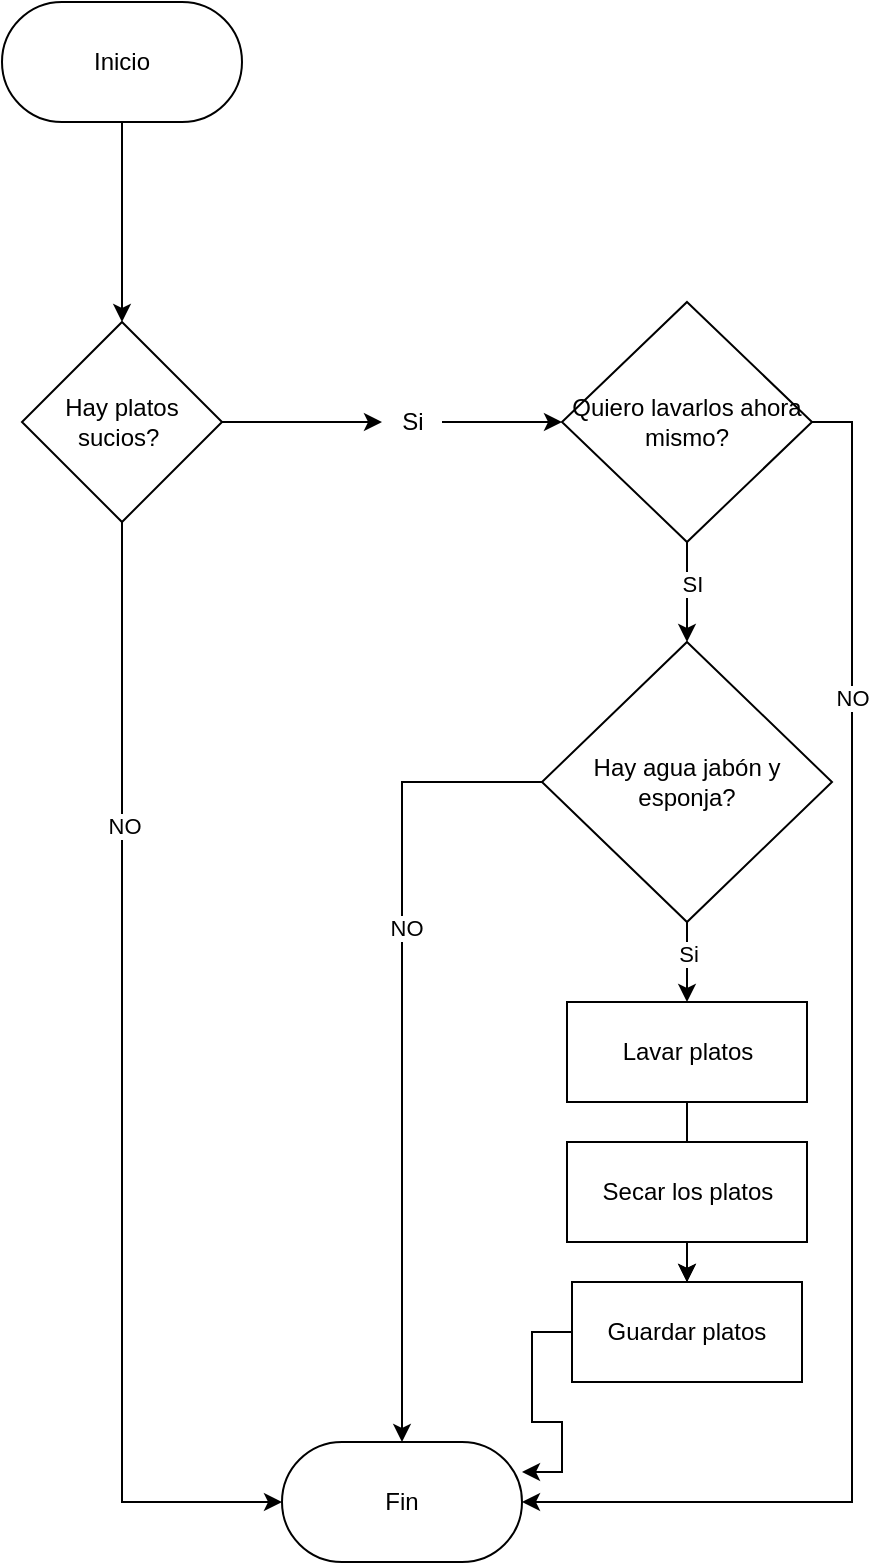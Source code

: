 <mxfile>
    <diagram id="eloxiwxLOeTARcMV7Tl1" name="Page-1">
        <mxGraphModel dx="573" dy="669" grid="1" gridSize="10" guides="1" tooltips="1" connect="1" arrows="1" fold="1" page="1" pageScale="1" pageWidth="850" pageHeight="1100" math="0" shadow="0">
            <root>
                <mxCell id="0"/>
                <mxCell id="1" parent="0"/>
                <mxCell id="6" value="" style="edgeStyle=orthogonalEdgeStyle;rounded=0;orthogonalLoop=1;jettySize=auto;html=1;" edge="1" parent="1" source="3" target="5">
                    <mxGeometry relative="1" as="geometry"/>
                </mxCell>
                <mxCell id="3" value="Inicio" style="rounded=1;whiteSpace=wrap;html=1;arcSize=50;" vertex="1" parent="1">
                    <mxGeometry x="40" y="20" width="120" height="60" as="geometry"/>
                </mxCell>
                <mxCell id="8" value="" style="edgeStyle=orthogonalEdgeStyle;rounded=0;orthogonalLoop=1;jettySize=auto;html=1;" edge="1" parent="1" source="9" target="7">
                    <mxGeometry relative="1" as="geometry"/>
                </mxCell>
                <mxCell id="15" style="edgeStyle=orthogonalEdgeStyle;rounded=0;orthogonalLoop=1;jettySize=auto;html=1;" edge="1" parent="1" source="5" target="12">
                    <mxGeometry relative="1" as="geometry">
                        <Array as="points">
                            <mxPoint x="100" y="770"/>
                        </Array>
                    </mxGeometry>
                </mxCell>
                <mxCell id="17" value="NO" style="edgeLabel;html=1;align=center;verticalAlign=middle;resizable=0;points=[];" vertex="1" connectable="0" parent="15">
                    <mxGeometry x="-0.467" y="1" relative="1" as="geometry">
                        <mxPoint as="offset"/>
                    </mxGeometry>
                </mxCell>
                <mxCell id="5" value="Hay platos sucios?&amp;nbsp;" style="rhombus;whiteSpace=wrap;html=1;" vertex="1" parent="1">
                    <mxGeometry x="50" y="180" width="100" height="100" as="geometry"/>
                </mxCell>
                <mxCell id="11" value="" style="edgeStyle=orthogonalEdgeStyle;rounded=0;orthogonalLoop=1;jettySize=auto;html=1;" edge="1" parent="1" source="7" target="10">
                    <mxGeometry relative="1" as="geometry"/>
                </mxCell>
                <mxCell id="16" value="SI" style="edgeLabel;html=1;align=center;verticalAlign=middle;resizable=0;points=[];" vertex="1" connectable="0" parent="11">
                    <mxGeometry x="-0.167" y="2" relative="1" as="geometry">
                        <mxPoint as="offset"/>
                    </mxGeometry>
                </mxCell>
                <mxCell id="13" style="edgeStyle=orthogonalEdgeStyle;rounded=0;orthogonalLoop=1;jettySize=auto;html=1;exitX=1;exitY=0.5;exitDx=0;exitDy=0;entryX=1;entryY=0.5;entryDx=0;entryDy=0;" edge="1" parent="1" source="7" target="12">
                    <mxGeometry relative="1" as="geometry"/>
                </mxCell>
                <mxCell id="14" value="NO" style="edgeLabel;html=1;align=center;verticalAlign=middle;resizable=0;points=[];" vertex="1" connectable="0" parent="13">
                    <mxGeometry x="-0.565" relative="1" as="geometry">
                        <mxPoint as="offset"/>
                    </mxGeometry>
                </mxCell>
                <mxCell id="7" value="Quiero lavarlos ahora mismo?" style="rhombus;whiteSpace=wrap;html=1;" vertex="1" parent="1">
                    <mxGeometry x="320" y="170" width="125" height="120" as="geometry"/>
                </mxCell>
                <mxCell id="19" style="edgeStyle=orthogonalEdgeStyle;rounded=0;orthogonalLoop=1;jettySize=auto;html=1;entryX=0.5;entryY=0;entryDx=0;entryDy=0;" edge="1" parent="1" source="10" target="12">
                    <mxGeometry relative="1" as="geometry"/>
                </mxCell>
                <mxCell id="20" value="NO" style="edgeLabel;html=1;align=center;verticalAlign=middle;resizable=0;points=[];" vertex="1" connectable="0" parent="19">
                    <mxGeometry x="-0.288" y="2" relative="1" as="geometry">
                        <mxPoint as="offset"/>
                    </mxGeometry>
                </mxCell>
                <mxCell id="22" value="" style="edgeStyle=orthogonalEdgeStyle;rounded=0;orthogonalLoop=1;jettySize=auto;html=1;" edge="1" parent="1" source="10" target="21">
                    <mxGeometry relative="1" as="geometry"/>
                </mxCell>
                <mxCell id="23" value="Si" style="edgeLabel;html=1;align=center;verticalAlign=middle;resizable=0;points=[];" vertex="1" connectable="0" parent="22">
                    <mxGeometry x="0.433" y="2" relative="1" as="geometry">
                        <mxPoint x="-2" y="-13" as="offset"/>
                    </mxGeometry>
                </mxCell>
                <mxCell id="10" value="&lt;span&gt;Hay agua jabón y esponja?&lt;/span&gt;" style="rhombus;whiteSpace=wrap;html=1;" vertex="1" parent="1">
                    <mxGeometry x="310" y="340" width="145" height="140" as="geometry"/>
                </mxCell>
                <mxCell id="12" value="Fin" style="rounded=1;whiteSpace=wrap;html=1;arcSize=50;" vertex="1" parent="1">
                    <mxGeometry x="180" y="740" width="120" height="60" as="geometry"/>
                </mxCell>
                <mxCell id="9" value="Si" style="text;html=1;align=center;verticalAlign=middle;resizable=0;points=[];autosize=1;" vertex="1" parent="1">
                    <mxGeometry x="230" y="220" width="30" height="20" as="geometry"/>
                </mxCell>
                <mxCell id="18" value="" style="edgeStyle=orthogonalEdgeStyle;rounded=0;orthogonalLoop=1;jettySize=auto;html=1;" edge="1" parent="1" source="5" target="9">
                    <mxGeometry relative="1" as="geometry">
                        <mxPoint x="150" y="230" as="sourcePoint"/>
                        <mxPoint x="320" y="230" as="targetPoint"/>
                    </mxGeometry>
                </mxCell>
                <mxCell id="26" value="" style="edgeStyle=orthogonalEdgeStyle;rounded=0;orthogonalLoop=1;jettySize=auto;html=1;" edge="1" parent="1" source="21" target="25">
                    <mxGeometry relative="1" as="geometry"/>
                </mxCell>
                <mxCell id="21" value="Lavar platos" style="rounded=0;whiteSpace=wrap;html=1;" vertex="1" parent="1">
                    <mxGeometry x="322.5" y="520" width="120" height="50" as="geometry"/>
                </mxCell>
                <mxCell id="27" value="" style="edgeStyle=orthogonalEdgeStyle;rounded=0;orthogonalLoop=1;jettySize=auto;html=1;" edge="1" parent="1" source="24" target="25">
                    <mxGeometry relative="1" as="geometry"/>
                </mxCell>
                <mxCell id="24" value="Secar los platos" style="rounded=0;whiteSpace=wrap;html=1;" vertex="1" parent="1">
                    <mxGeometry x="322.5" y="590" width="120" height="50" as="geometry"/>
                </mxCell>
                <mxCell id="28" style="edgeStyle=orthogonalEdgeStyle;rounded=0;orthogonalLoop=1;jettySize=auto;html=1;entryX=1;entryY=0.25;entryDx=0;entryDy=0;" edge="1" parent="1" source="25" target="12">
                    <mxGeometry relative="1" as="geometry"/>
                </mxCell>
                <mxCell id="25" value="Guardar platos" style="rounded=0;whiteSpace=wrap;html=1;" vertex="1" parent="1">
                    <mxGeometry x="325" y="660" width="115" height="50" as="geometry"/>
                </mxCell>
            </root>
        </mxGraphModel>
    </diagram>
</mxfile>
